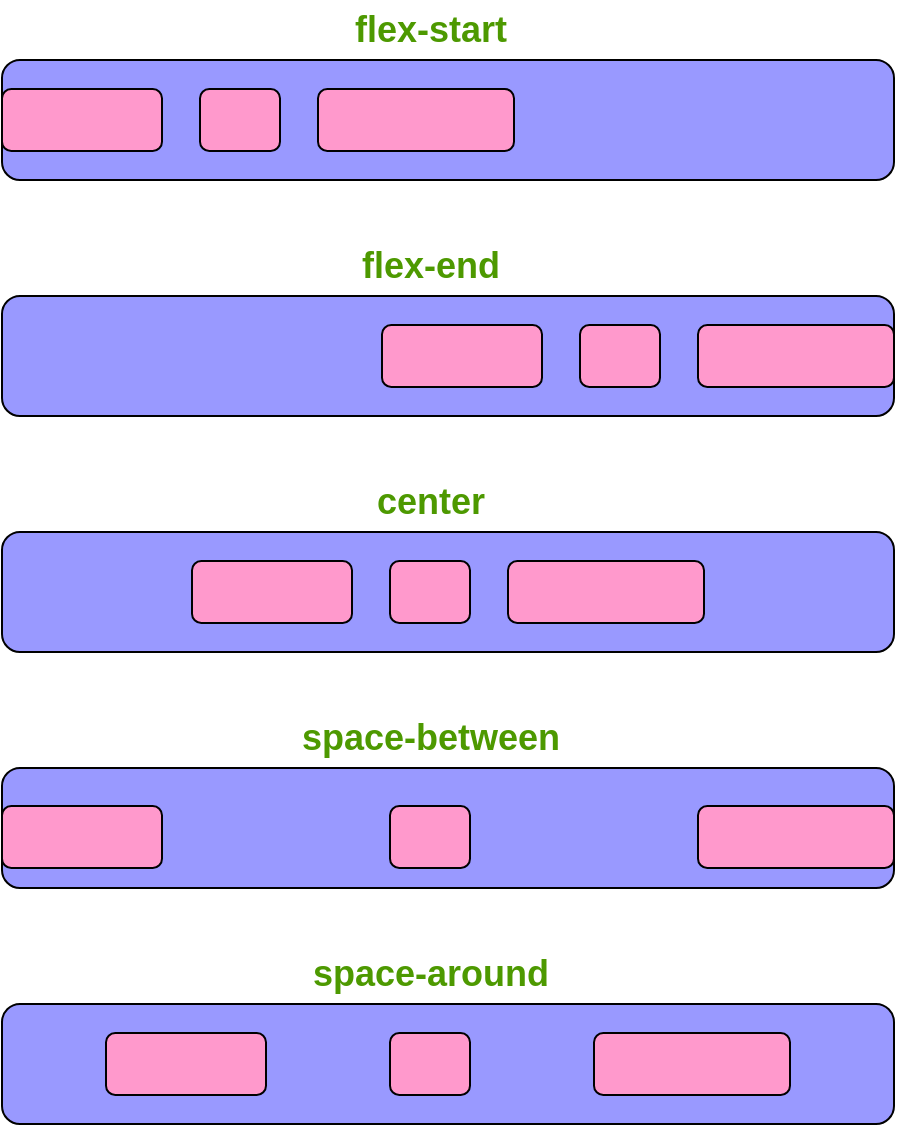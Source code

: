 <mxfile version="24.7.10" pages="2">
  <diagram name="flex:justify-content" id="sMvUqWIDDXJeJlmktwa-">
    <mxGraphModel dx="1235" dy="614" grid="0" gridSize="10" guides="1" tooltips="1" connect="1" arrows="1" fold="1" page="1" pageScale="1" pageWidth="1169" pageHeight="827" math="0" shadow="0">
      <root>
        <mxCell id="0" />
        <mxCell id="1" parent="0" />
        <mxCell id="o44z7kSi4_31oSYIi1nx-1" value="" style="rounded=1;whiteSpace=wrap;html=1;fillColor=#9999FF;" vertex="1" parent="1">
          <mxGeometry x="289" y="283" width="446" height="60" as="geometry" />
        </mxCell>
        <mxCell id="o44z7kSi4_31oSYIi1nx-2" value="" style="rounded=1;whiteSpace=wrap;html=1;fillColor=#9999FF;" vertex="1" parent="1">
          <mxGeometry x="289" y="401" width="446" height="60" as="geometry" />
        </mxCell>
        <mxCell id="o44z7kSi4_31oSYIi1nx-3" value="" style="rounded=1;whiteSpace=wrap;html=1;fillColor=#9999FF;" vertex="1" parent="1">
          <mxGeometry x="289" y="165" width="446" height="60" as="geometry" />
        </mxCell>
        <mxCell id="o44z7kSi4_31oSYIi1nx-4" value="" style="rounded=1;whiteSpace=wrap;html=1;fillColor=#9999FF;" vertex="1" parent="1">
          <mxGeometry x="289" y="519" width="446" height="60" as="geometry" />
        </mxCell>
        <mxCell id="o44z7kSi4_31oSYIi1nx-5" value="" style="rounded=1;whiteSpace=wrap;html=1;fillColor=#9999FF;" vertex="1" parent="1">
          <mxGeometry x="289" y="637" width="446" height="60" as="geometry" />
        </mxCell>
        <mxCell id="o44z7kSi4_31oSYIi1nx-6" value="" style="rounded=1;whiteSpace=wrap;html=1;fillColor=#FF99CC;" vertex="1" parent="1">
          <mxGeometry x="289" y="179.5" width="80" height="31" as="geometry" />
        </mxCell>
        <mxCell id="o44z7kSi4_31oSYIi1nx-7" value="" style="rounded=1;whiteSpace=wrap;html=1;fillColor=#FF99CC;" vertex="1" parent="1">
          <mxGeometry x="388" y="179.5" width="40" height="31" as="geometry" />
        </mxCell>
        <mxCell id="o44z7kSi4_31oSYIi1nx-8" value="" style="rounded=1;whiteSpace=wrap;html=1;fillColor=#FF99CC;" vertex="1" parent="1">
          <mxGeometry x="447" y="179.5" width="98" height="31" as="geometry" />
        </mxCell>
        <mxCell id="o44z7kSi4_31oSYIi1nx-9" value="" style="rounded=1;whiteSpace=wrap;html=1;fillColor=#FF99CC;" vertex="1" parent="1">
          <mxGeometry x="479" y="297.5" width="80" height="31" as="geometry" />
        </mxCell>
        <mxCell id="o44z7kSi4_31oSYIi1nx-10" value="" style="rounded=1;whiteSpace=wrap;html=1;fillColor=#FF99CC;" vertex="1" parent="1">
          <mxGeometry x="578" y="297.5" width="40" height="31" as="geometry" />
        </mxCell>
        <mxCell id="o44z7kSi4_31oSYIi1nx-11" value="" style="rounded=1;whiteSpace=wrap;html=1;fillColor=#FF99CC;" vertex="1" parent="1">
          <mxGeometry x="637" y="297.5" width="98" height="31" as="geometry" />
        </mxCell>
        <mxCell id="o44z7kSi4_31oSYIi1nx-12" value="" style="rounded=1;whiteSpace=wrap;html=1;fillColor=#FF99CC;" vertex="1" parent="1">
          <mxGeometry x="384" y="415.5" width="80" height="31" as="geometry" />
        </mxCell>
        <mxCell id="o44z7kSi4_31oSYIi1nx-13" value="" style="rounded=1;whiteSpace=wrap;html=1;fillColor=#FF99CC;" vertex="1" parent="1">
          <mxGeometry x="483" y="415.5" width="40" height="31" as="geometry" />
        </mxCell>
        <mxCell id="o44z7kSi4_31oSYIi1nx-14" value="" style="rounded=1;whiteSpace=wrap;html=1;fillColor=#FF99CC;" vertex="1" parent="1">
          <mxGeometry x="542" y="415.5" width="98" height="31" as="geometry" />
        </mxCell>
        <mxCell id="o44z7kSi4_31oSYIi1nx-15" value="" style="rounded=1;whiteSpace=wrap;html=1;fillColor=#FF99CC;" vertex="1" parent="1">
          <mxGeometry x="289" y="538" width="80" height="31" as="geometry" />
        </mxCell>
        <mxCell id="o44z7kSi4_31oSYIi1nx-16" value="" style="rounded=1;whiteSpace=wrap;html=1;fillColor=#FF99CC;" vertex="1" parent="1">
          <mxGeometry x="483" y="538" width="40" height="31" as="geometry" />
        </mxCell>
        <mxCell id="o44z7kSi4_31oSYIi1nx-17" value="" style="rounded=1;whiteSpace=wrap;html=1;fillColor=#FF99CC;" vertex="1" parent="1">
          <mxGeometry x="637" y="538" width="98" height="31" as="geometry" />
        </mxCell>
        <mxCell id="o44z7kSi4_31oSYIi1nx-18" value="" style="rounded=1;whiteSpace=wrap;html=1;fillColor=#FF99CC;" vertex="1" parent="1">
          <mxGeometry x="341" y="651.5" width="80" height="31" as="geometry" />
        </mxCell>
        <mxCell id="o44z7kSi4_31oSYIi1nx-19" value="" style="rounded=1;whiteSpace=wrap;html=1;fillColor=#FF99CC;" vertex="1" parent="1">
          <mxGeometry x="483" y="651.5" width="40" height="31" as="geometry" />
        </mxCell>
        <mxCell id="o44z7kSi4_31oSYIi1nx-20" value="" style="rounded=1;whiteSpace=wrap;html=1;fillColor=#FF99CC;" vertex="1" parent="1">
          <mxGeometry x="585" y="651.5" width="98" height="31" as="geometry" />
        </mxCell>
        <mxCell id="o44z7kSi4_31oSYIi1nx-21" value="&lt;b&gt;&lt;font color=&quot;#4d9900&quot; style=&quot;font-size: 18px;&quot;&gt;flex-start&lt;/font&gt;&lt;/b&gt;" style="text;html=1;align=center;verticalAlign=middle;whiteSpace=wrap;rounded=0;" vertex="1" parent="1">
          <mxGeometry x="435.5" y="135" width="135" height="30" as="geometry" />
        </mxCell>
        <mxCell id="o44z7kSi4_31oSYIi1nx-22" value="&lt;b&gt;&lt;font color=&quot;#4d9900&quot; style=&quot;font-size: 18px;&quot;&gt;flex-end&lt;/font&gt;&lt;/b&gt;" style="text;html=1;align=center;verticalAlign=middle;whiteSpace=wrap;rounded=0;" vertex="1" parent="1">
          <mxGeometry x="435.5" y="253" width="135" height="30" as="geometry" />
        </mxCell>
        <mxCell id="o44z7kSi4_31oSYIi1nx-23" value="&lt;b&gt;&lt;font color=&quot;#4d9900&quot; style=&quot;font-size: 18px;&quot;&gt;center&lt;/font&gt;&lt;/b&gt;" style="text;html=1;align=center;verticalAlign=middle;whiteSpace=wrap;rounded=0;" vertex="1" parent="1">
          <mxGeometry x="435.5" y="371" width="135" height="30" as="geometry" />
        </mxCell>
        <mxCell id="o44z7kSi4_31oSYIi1nx-24" value="&lt;b&gt;&lt;font color=&quot;#4d9900&quot; style=&quot;font-size: 18px;&quot;&gt;space-between&lt;/font&gt;&lt;/b&gt;" style="text;html=1;align=center;verticalAlign=middle;whiteSpace=wrap;rounded=0;" vertex="1" parent="1">
          <mxGeometry x="435.5" y="489" width="135" height="30" as="geometry" />
        </mxCell>
        <mxCell id="o44z7kSi4_31oSYIi1nx-25" value="&lt;b&gt;&lt;font color=&quot;#4d9900&quot; style=&quot;font-size: 18px;&quot;&gt;space-around&lt;/font&gt;&lt;/b&gt;" style="text;html=1;align=center;verticalAlign=middle;whiteSpace=wrap;rounded=0;" vertex="1" parent="1">
          <mxGeometry x="435.5" y="607" width="135" height="30" as="geometry" />
        </mxCell>
        <mxCell id="o44z7kSi4_31oSYIi1nx-26" style="edgeStyle=orthogonalEdgeStyle;rounded=0;orthogonalLoop=1;jettySize=auto;html=1;exitX=0.5;exitY=1;exitDx=0;exitDy=0;" edge="1" parent="1" source="o44z7kSi4_31oSYIi1nx-24" target="o44z7kSi4_31oSYIi1nx-24">
          <mxGeometry relative="1" as="geometry" />
        </mxCell>
      </root>
    </mxGraphModel>
  </diagram>
  <diagram id="k34C4wlgx47SZ_Y87xKg" name="flex:align-items">
    <mxGraphModel dx="1050" dy="522" grid="0" gridSize="10" guides="1" tooltips="1" connect="1" arrows="1" fold="1" page="1" pageScale="1" pageWidth="1169" pageHeight="827" math="0" shadow="0">
      <root>
        <mxCell id="0" />
        <mxCell id="1" parent="0" />
      </root>
    </mxGraphModel>
  </diagram>
</mxfile>
